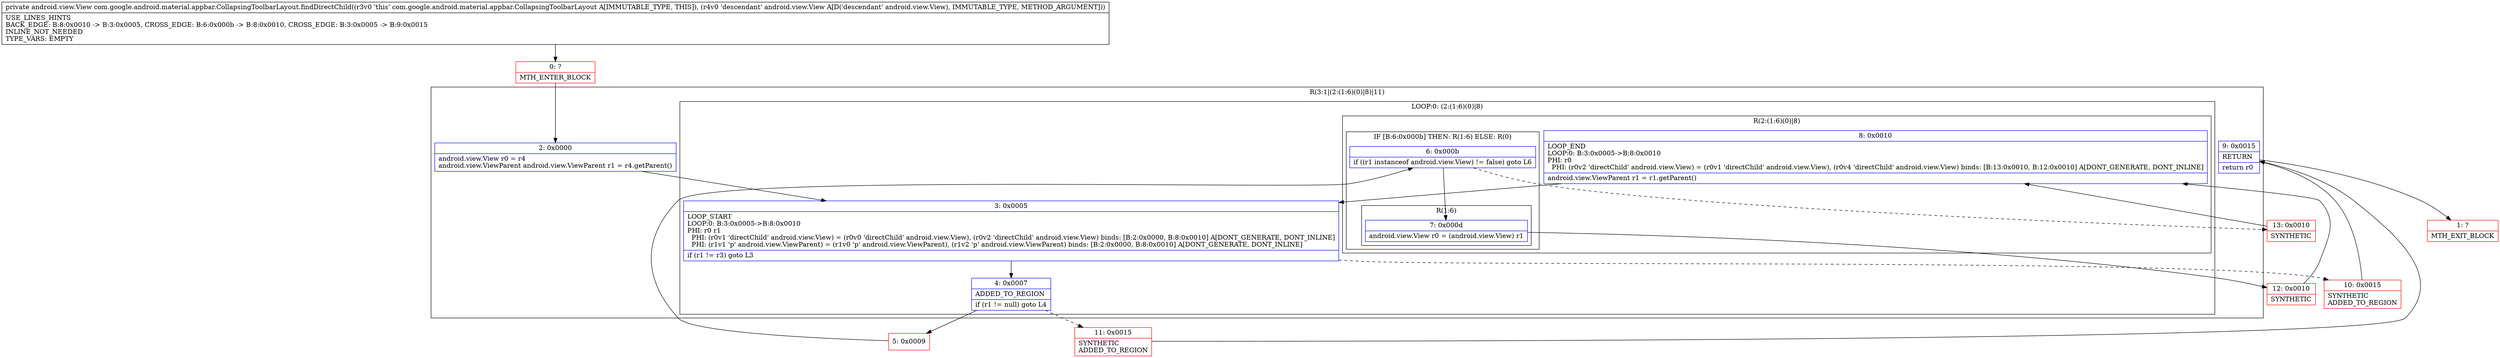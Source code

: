 digraph "CFG forcom.google.android.material.appbar.CollapsingToolbarLayout.findDirectChild(Landroid\/view\/View;)Landroid\/view\/View;" {
subgraph cluster_Region_1810041942 {
label = "R(3:1|(2:(1:6)(0)|8)|11)";
node [shape=record,color=blue];
Node_2 [shape=record,label="{2\:\ 0x0000|android.view.View r0 = r4\landroid.view.ViewParent android.view.ViewParent r1 = r4.getParent()\l}"];
subgraph cluster_LoopRegion_992181291 {
label = "LOOP:0: (2:(1:6)(0)|8)";
node [shape=record,color=blue];
Node_3 [shape=record,label="{3\:\ 0x0005|LOOP_START\lLOOP:0: B:3:0x0005\-\>B:8:0x0010\lPHI: r0 r1 \l  PHI: (r0v1 'directChild' android.view.View) = (r0v0 'directChild' android.view.View), (r0v2 'directChild' android.view.View) binds: [B:2:0x0000, B:8:0x0010] A[DONT_GENERATE, DONT_INLINE]\l  PHI: (r1v1 'p' android.view.ViewParent) = (r1v0 'p' android.view.ViewParent), (r1v2 'p' android.view.ViewParent) binds: [B:2:0x0000, B:8:0x0010] A[DONT_GENERATE, DONT_INLINE]\l|if (r1 != r3) goto L3\l}"];
Node_4 [shape=record,label="{4\:\ 0x0007|ADDED_TO_REGION\l|if (r1 != null) goto L4\l}"];
subgraph cluster_Region_1032737070 {
label = "R(2:(1:6)(0)|8)";
node [shape=record,color=blue];
subgraph cluster_IfRegion_1316776821 {
label = "IF [B:6:0x000b] THEN: R(1:6) ELSE: R(0)";
node [shape=record,color=blue];
Node_6 [shape=record,label="{6\:\ 0x000b|if ((r1 instanceof android.view.View) != false) goto L6\l}"];
subgraph cluster_Region_1416712735 {
label = "R(1:6)";
node [shape=record,color=blue];
Node_7 [shape=record,label="{7\:\ 0x000d|android.view.View r0 = (android.view.View) r1\l}"];
}
subgraph cluster_Region_329134615 {
label = "R(0)";
node [shape=record,color=blue];
}
}
Node_8 [shape=record,label="{8\:\ 0x0010|LOOP_END\lLOOP:0: B:3:0x0005\-\>B:8:0x0010\lPHI: r0 \l  PHI: (r0v2 'directChild' android.view.View) = (r0v1 'directChild' android.view.View), (r0v4 'directChild' android.view.View) binds: [B:13:0x0010, B:12:0x0010] A[DONT_GENERATE, DONT_INLINE]\l|android.view.ViewParent r1 = r1.getParent()\l}"];
}
}
Node_9 [shape=record,label="{9\:\ 0x0015|RETURN\l|return r0\l}"];
}
Node_0 [shape=record,color=red,label="{0\:\ ?|MTH_ENTER_BLOCK\l}"];
Node_5 [shape=record,color=red,label="{5\:\ 0x0009}"];
Node_12 [shape=record,color=red,label="{12\:\ 0x0010|SYNTHETIC\l}"];
Node_13 [shape=record,color=red,label="{13\:\ 0x0010|SYNTHETIC\l}"];
Node_11 [shape=record,color=red,label="{11\:\ 0x0015|SYNTHETIC\lADDED_TO_REGION\l}"];
Node_1 [shape=record,color=red,label="{1\:\ ?|MTH_EXIT_BLOCK\l}"];
Node_10 [shape=record,color=red,label="{10\:\ 0x0015|SYNTHETIC\lADDED_TO_REGION\l}"];
MethodNode[shape=record,label="{private android.view.View com.google.android.material.appbar.CollapsingToolbarLayout.findDirectChild((r3v0 'this' com.google.android.material.appbar.CollapsingToolbarLayout A[IMMUTABLE_TYPE, THIS]), (r4v0 'descendant' android.view.View A[D('descendant' android.view.View), IMMUTABLE_TYPE, METHOD_ARGUMENT]))  | USE_LINES_HINTS\lBACK_EDGE: B:8:0x0010 \-\> B:3:0x0005, CROSS_EDGE: B:6:0x000b \-\> B:8:0x0010, CROSS_EDGE: B:3:0x0005 \-\> B:9:0x0015\lINLINE_NOT_NEEDED\lTYPE_VARS: EMPTY\l}"];
MethodNode -> Node_0;Node_2 -> Node_3;
Node_3 -> Node_4;
Node_3 -> Node_10[style=dashed];
Node_4 -> Node_5;
Node_4 -> Node_11[style=dashed];
Node_6 -> Node_7;
Node_6 -> Node_13[style=dashed];
Node_7 -> Node_12;
Node_8 -> Node_3;
Node_9 -> Node_1;
Node_0 -> Node_2;
Node_5 -> Node_6;
Node_12 -> Node_8;
Node_13 -> Node_8;
Node_11 -> Node_9;
Node_10 -> Node_9;
}

